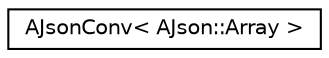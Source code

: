 digraph "Graphical Class Hierarchy"
{
 // LATEX_PDF_SIZE
  edge [fontname="Helvetica",fontsize="10",labelfontname="Helvetica",labelfontsize="10"];
  node [fontname="Helvetica",fontsize="10",shape=record];
  rankdir="LR";
  Node0 [label="AJsonConv\< AJson::Array \>",height=0.2,width=0.4,color="black", fillcolor="white", style="filled",URL="$structAJsonConv_3_01AJson_1_1Array_01_4.html",tooltip=" "];
}
